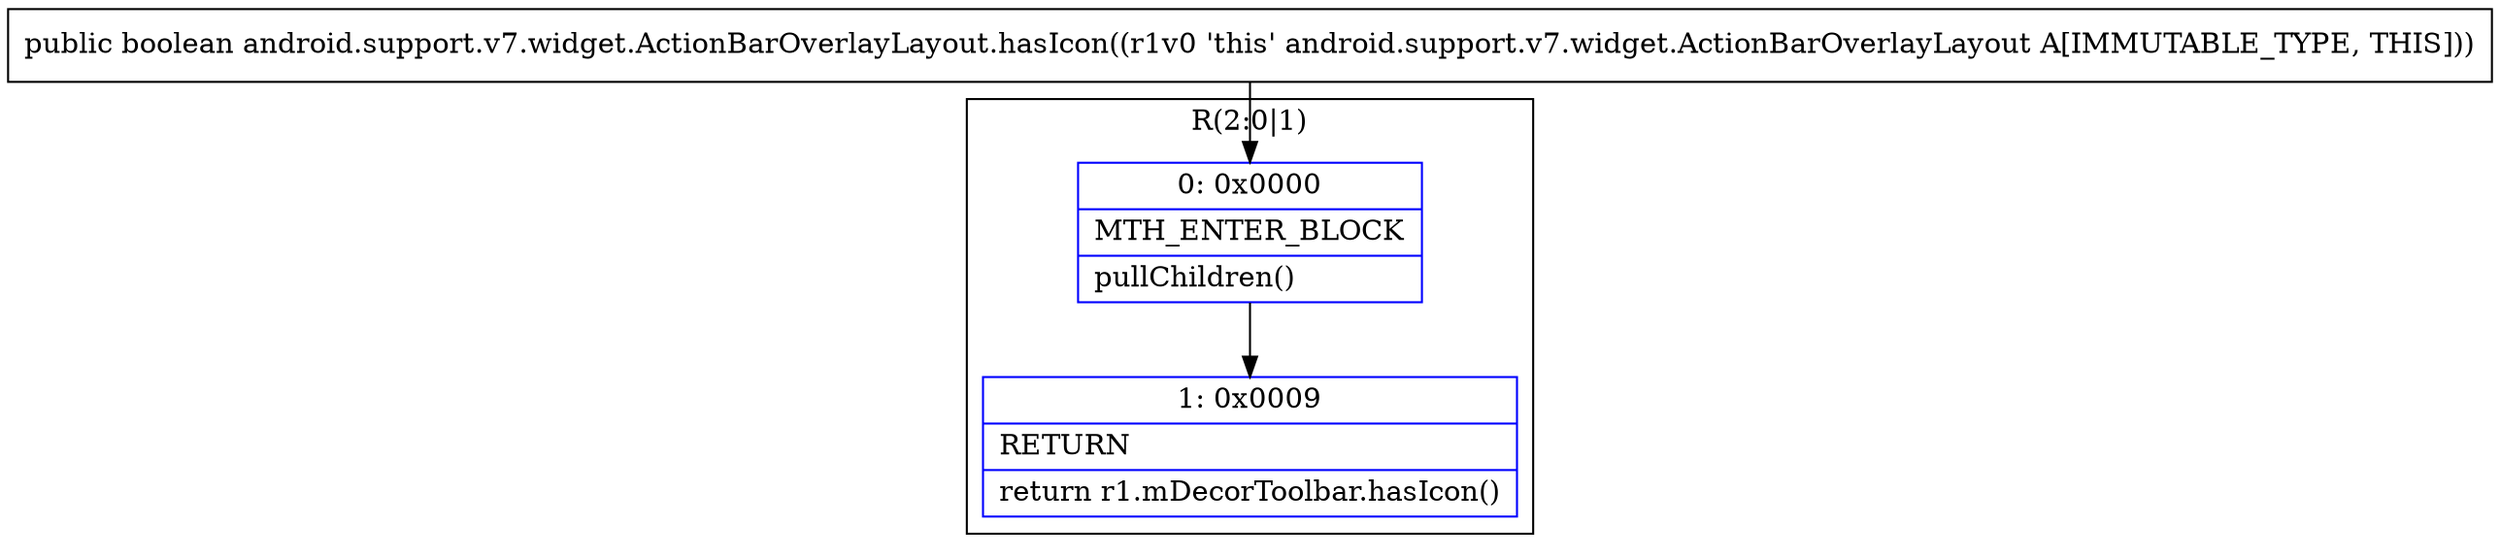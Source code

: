 digraph "CFG forandroid.support.v7.widget.ActionBarOverlayLayout.hasIcon()Z" {
subgraph cluster_Region_1743696002 {
label = "R(2:0|1)";
node [shape=record,color=blue];
Node_0 [shape=record,label="{0\:\ 0x0000|MTH_ENTER_BLOCK\l|pullChildren()\l}"];
Node_1 [shape=record,label="{1\:\ 0x0009|RETURN\l|return r1.mDecorToolbar.hasIcon()\l}"];
}
MethodNode[shape=record,label="{public boolean android.support.v7.widget.ActionBarOverlayLayout.hasIcon((r1v0 'this' android.support.v7.widget.ActionBarOverlayLayout A[IMMUTABLE_TYPE, THIS])) }"];
MethodNode -> Node_0;
Node_0 -> Node_1;
}

